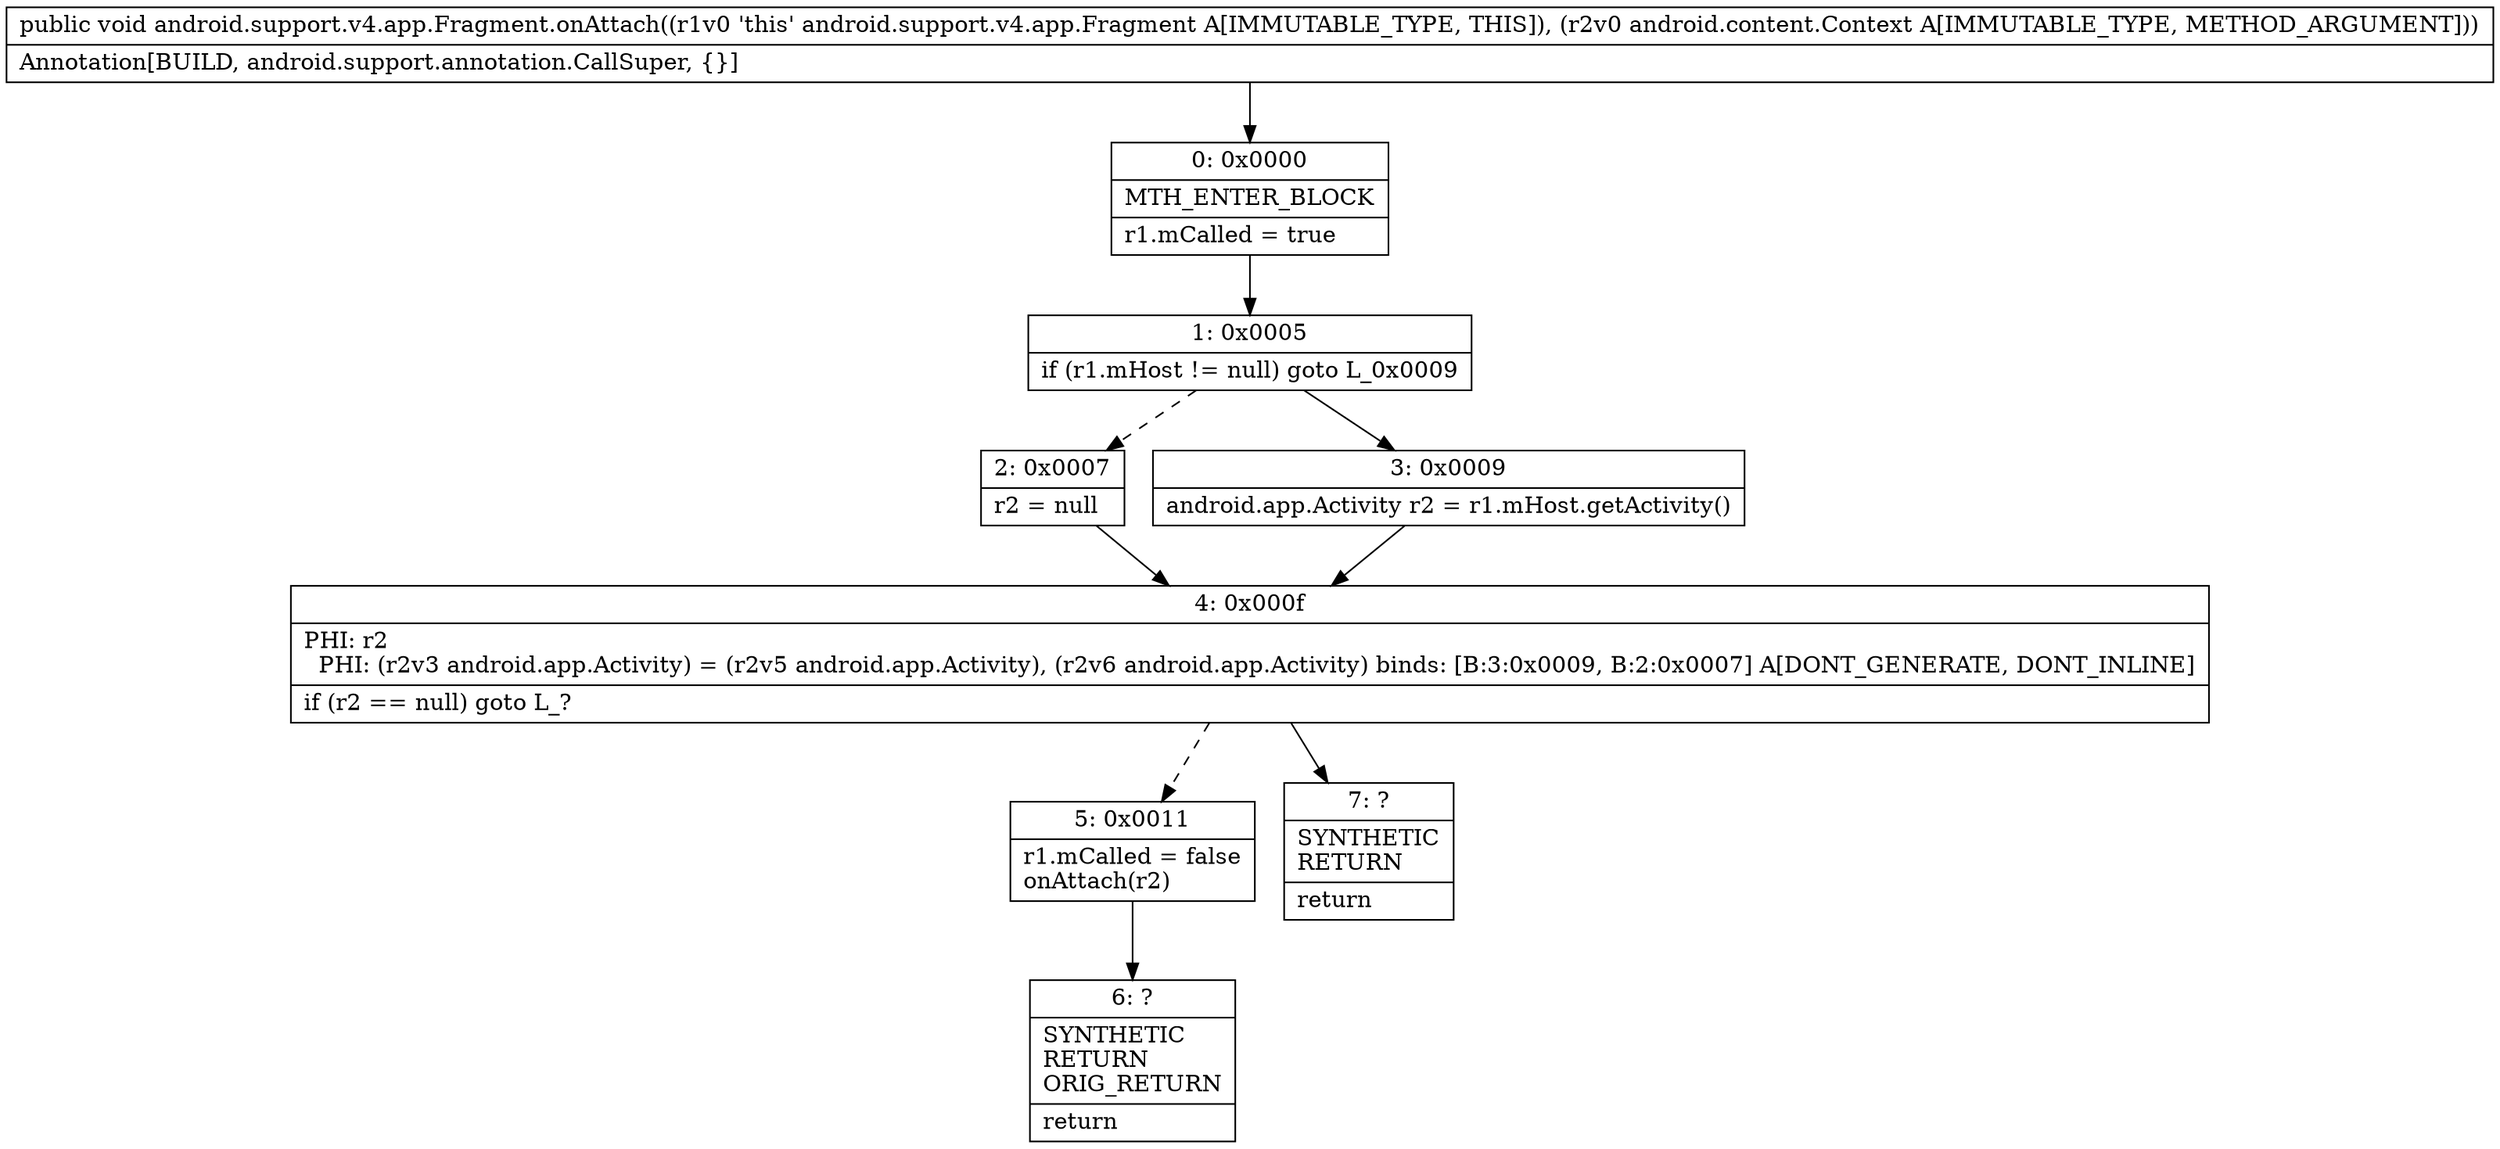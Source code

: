digraph "CFG forandroid.support.v4.app.Fragment.onAttach(Landroid\/content\/Context;)V" {
Node_0 [shape=record,label="{0\:\ 0x0000|MTH_ENTER_BLOCK\l|r1.mCalled = true\l}"];
Node_1 [shape=record,label="{1\:\ 0x0005|if (r1.mHost != null) goto L_0x0009\l}"];
Node_2 [shape=record,label="{2\:\ 0x0007|r2 = null\l}"];
Node_3 [shape=record,label="{3\:\ 0x0009|android.app.Activity r2 = r1.mHost.getActivity()\l}"];
Node_4 [shape=record,label="{4\:\ 0x000f|PHI: r2 \l  PHI: (r2v3 android.app.Activity) = (r2v5 android.app.Activity), (r2v6 android.app.Activity) binds: [B:3:0x0009, B:2:0x0007] A[DONT_GENERATE, DONT_INLINE]\l|if (r2 == null) goto L_?\l}"];
Node_5 [shape=record,label="{5\:\ 0x0011|r1.mCalled = false\lonAttach(r2)\l}"];
Node_6 [shape=record,label="{6\:\ ?|SYNTHETIC\lRETURN\lORIG_RETURN\l|return\l}"];
Node_7 [shape=record,label="{7\:\ ?|SYNTHETIC\lRETURN\l|return\l}"];
MethodNode[shape=record,label="{public void android.support.v4.app.Fragment.onAttach((r1v0 'this' android.support.v4.app.Fragment A[IMMUTABLE_TYPE, THIS]), (r2v0 android.content.Context A[IMMUTABLE_TYPE, METHOD_ARGUMENT]))  | Annotation[BUILD, android.support.annotation.CallSuper, \{\}]\l}"];
MethodNode -> Node_0;
Node_0 -> Node_1;
Node_1 -> Node_2[style=dashed];
Node_1 -> Node_3;
Node_2 -> Node_4;
Node_3 -> Node_4;
Node_4 -> Node_5[style=dashed];
Node_4 -> Node_7;
Node_5 -> Node_6;
}

